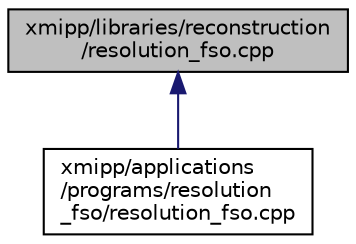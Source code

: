 digraph "xmipp/libraries/reconstruction/resolution_fso.cpp"
{
  edge [fontname="Helvetica",fontsize="10",labelfontname="Helvetica",labelfontsize="10"];
  node [fontname="Helvetica",fontsize="10",shape=record];
  Node89 [label="xmipp/libraries/reconstruction\l/resolution_fso.cpp",height=0.2,width=0.4,color="black", fillcolor="grey75", style="filled", fontcolor="black"];
  Node89 -> Node90 [dir="back",color="midnightblue",fontsize="10",style="solid",fontname="Helvetica"];
  Node90 [label="xmipp/applications\l/programs/resolution\l_fso/resolution_fso.cpp",height=0.2,width=0.4,color="black", fillcolor="white", style="filled",URL="$applications_2programs_2resolution__fso_2resolution__fso_8cpp.html"];
}
